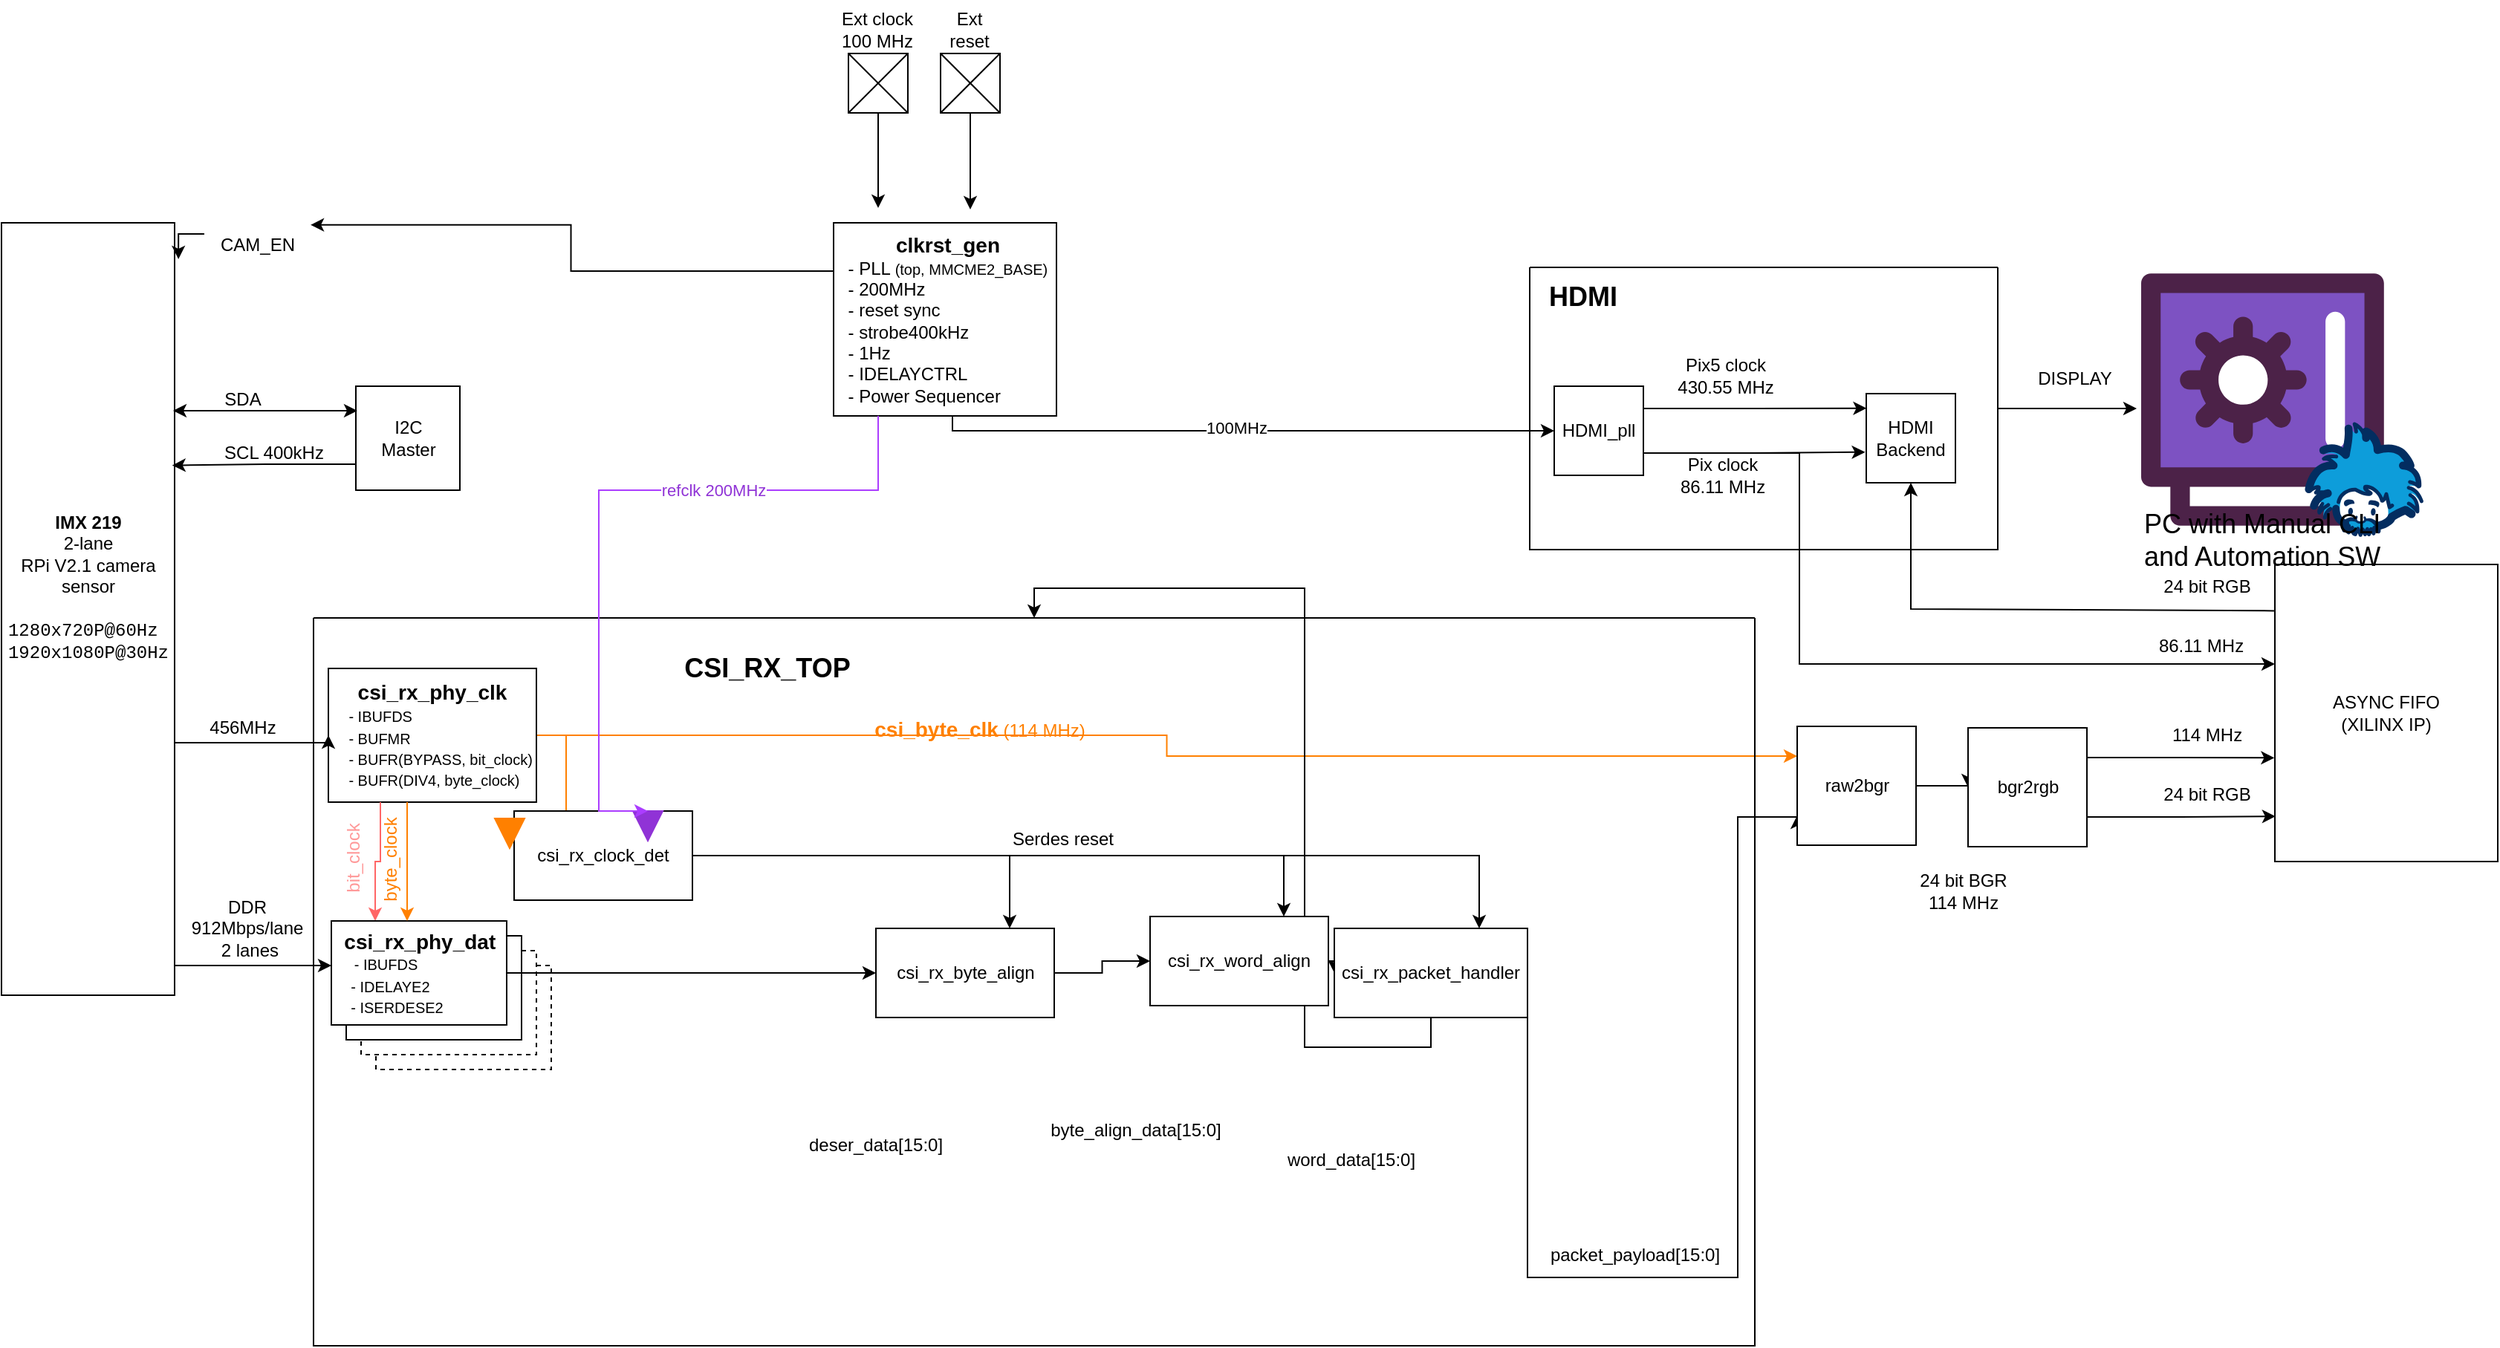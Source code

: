 <mxfile version="24.2.5" type="device">
  <diagram name="Page-1" id="vGN9X2DzddOkBzpZhhDG">
    <mxGraphModel dx="1420" dy="390" grid="1" gridSize="10" guides="1" tooltips="1" connect="1" arrows="1" fold="1" page="1" pageScale="1" pageWidth="850" pageHeight="1100" math="0" shadow="0">
      <root>
        <mxCell id="0" />
        <mxCell id="1" parent="0" />
        <mxCell id="xGCXcKNujMqQe2aACtvo-31" value="" style="rounded=0;whiteSpace=wrap;html=1;align=left;dashed=1;" vertex="1" parent="1">
          <mxGeometry x="-548" y="790" width="118" height="70" as="geometry" />
        </mxCell>
        <mxCell id="xGCXcKNujMqQe2aACtvo-30" value="" style="rounded=0;whiteSpace=wrap;html=1;align=left;dashed=1;" vertex="1" parent="1">
          <mxGeometry x="-558" y="780" width="118" height="70" as="geometry" />
        </mxCell>
        <mxCell id="xGCXcKNujMqQe2aACtvo-29" value="" style="rounded=0;whiteSpace=wrap;html=1;align=left;" vertex="1" parent="1">
          <mxGeometry x="-568" y="770" width="118" height="70" as="geometry" />
        </mxCell>
        <mxCell id="xGCXcKNujMqQe2aACtvo-22" value="" style="rounded=0;whiteSpace=wrap;html=1;" vertex="1" parent="1">
          <mxGeometry x="-571" y="770" width="98" height="60" as="geometry" />
        </mxCell>
        <mxCell id="chyjXc4C6dUn4ldYj9yf-21" style="edgeStyle=orthogonalEdgeStyle;rounded=0;orthogonalLoop=1;jettySize=auto;html=1;exitX=1;exitY=0.5;exitDx=0;exitDy=0;entryX=0;entryY=0.5;entryDx=0;entryDy=0;" parent="1" source="0v4DPWJtoNmA8gACX8Pn-47" target="chyjXc4C6dUn4ldYj9yf-20" edge="1">
          <mxGeometry relative="1" as="geometry" />
        </mxCell>
        <mxCell id="0v4DPWJtoNmA8gACX8Pn-47" value="csi_rx_byte_align" style="rounded=0;whiteSpace=wrap;html=1;" parent="1" vertex="1">
          <mxGeometry x="-211.5" y="765" width="120" height="60" as="geometry" />
        </mxCell>
        <mxCell id="chyjXc4C6dUn4ldYj9yf-17" style="edgeStyle=orthogonalEdgeStyle;rounded=0;orthogonalLoop=1;jettySize=auto;html=1;exitX=1;exitY=0.5;exitDx=0;exitDy=0;entryX=0.25;entryY=0;entryDx=0;entryDy=0;strokeColor=#FF8000;" parent="1" source="chyjXc4C6dUn4ldYj9yf-10" target="chyjXc4C6dUn4ldYj9yf-11" edge="1">
          <mxGeometry relative="1" as="geometry" />
        </mxCell>
        <mxCell id="chyjXc4C6dUn4ldYj9yf-31" style="edgeStyle=orthogonalEdgeStyle;rounded=0;orthogonalLoop=1;jettySize=auto;html=1;exitX=1;exitY=0.5;exitDx=0;exitDy=0;entryX=0;entryY=0.25;entryDx=0;entryDy=0;strokeColor=#FF8000;" parent="1" source="chyjXc4C6dUn4ldYj9yf-10" target="chyjXc4C6dUn4ldYj9yf-66" edge="1">
          <mxGeometry relative="1" as="geometry">
            <mxPoint x="378.5" y="650.176" as="targetPoint" />
          </mxGeometry>
        </mxCell>
        <mxCell id="chyjXc4C6dUn4ldYj9yf-10" value="&lt;b&gt;&lt;font style=&quot;font-size: 14px;&quot;&gt;csi_rx_phy_clk&lt;/font&gt;&lt;/b&gt;&lt;div&gt;&lt;div style=&quot;text-align: left;&quot;&gt;&lt;font style=&quot;font-size: 10px;&quot;&gt;&amp;nbsp; &amp;nbsp; - IBUFDS&lt;/font&gt;&lt;/div&gt;&lt;div style=&quot;text-align: left;&quot;&gt;&lt;font style=&quot;font-size: 10px;&quot;&gt;&amp;nbsp; &amp;nbsp; - BUFMR&lt;/font&gt;&lt;/div&gt;&lt;div style=&quot;text-align: left;&quot;&gt;&lt;font style=&quot;font-size: 10px;&quot;&gt;&amp;nbsp; &amp;nbsp; - BUFR(BYPASS, bit_clock)&lt;/font&gt;&lt;/div&gt;&lt;div style=&quot;text-align: left;&quot;&gt;&lt;font style=&quot;font-size: 10px;&quot;&gt;&amp;nbsp; &amp;nbsp; - BUFR(DIV4, byte_clock)&lt;/font&gt;&lt;/div&gt;&lt;/div&gt;" style="rounded=0;whiteSpace=wrap;html=1;" parent="1" vertex="1">
          <mxGeometry x="-580" y="590" width="140" height="90" as="geometry" />
        </mxCell>
        <mxCell id="chyjXc4C6dUn4ldYj9yf-16" style="edgeStyle=orthogonalEdgeStyle;rounded=0;orthogonalLoop=1;jettySize=auto;html=1;exitX=0.25;exitY=1;exitDx=0;exitDy=0;entryX=0.25;entryY=0;entryDx=0;entryDy=0;strokeColor=#FF6666;" parent="1" source="chyjXc4C6dUn4ldYj9yf-10" target="chyjXc4C6dUn4ldYj9yf-15" edge="1">
          <mxGeometry relative="1" as="geometry" />
        </mxCell>
        <mxCell id="chyjXc4C6dUn4ldYj9yf-25" style="edgeStyle=orthogonalEdgeStyle;rounded=0;orthogonalLoop=1;jettySize=auto;html=1;exitX=1;exitY=0.5;exitDx=0;exitDy=0;entryX=0.75;entryY=0;entryDx=0;entryDy=0;" parent="1" source="chyjXc4C6dUn4ldYj9yf-11" target="0v4DPWJtoNmA8gACX8Pn-47" edge="1">
          <mxGeometry relative="1" as="geometry" />
        </mxCell>
        <mxCell id="chyjXc4C6dUn4ldYj9yf-28" style="edgeStyle=orthogonalEdgeStyle;rounded=0;orthogonalLoop=1;jettySize=auto;html=1;exitX=1;exitY=0.5;exitDx=0;exitDy=0;entryX=0.75;entryY=0;entryDx=0;entryDy=0;" parent="1" source="chyjXc4C6dUn4ldYj9yf-11" target="chyjXc4C6dUn4ldYj9yf-27" edge="1">
          <mxGeometry relative="1" as="geometry" />
        </mxCell>
        <mxCell id="chyjXc4C6dUn4ldYj9yf-18" style="edgeStyle=orthogonalEdgeStyle;rounded=0;orthogonalLoop=1;jettySize=auto;html=1;exitX=1;exitY=0.5;exitDx=0;exitDy=0;entryX=0;entryY=0.5;entryDx=0;entryDy=0;" parent="1" source="chyjXc4C6dUn4ldYj9yf-15" target="0v4DPWJtoNmA8gACX8Pn-47" edge="1">
          <mxGeometry relative="1" as="geometry" />
        </mxCell>
        <mxCell id="chyjXc4C6dUn4ldYj9yf-15" value="&amp;nbsp; &lt;b&gt;&lt;font style=&quot;font-size: 14px;&quot;&gt;csi_rx_phy_dat&lt;/font&gt;&lt;/b&gt;&lt;div&gt;&amp;nbsp; &amp;nbsp;&amp;nbsp;&lt;font style=&quot;font-size: 10px;&quot;&gt;- IBUFDS&amp;nbsp;&lt;/font&gt;&lt;/div&gt;&lt;div&gt;&lt;font style=&quot;font-size: 10px;&quot;&gt;&amp;nbsp; &amp;nbsp; - IDELAYE2&lt;br&gt;&amp;nbsp; &amp;nbsp; - ISERDESE2&lt;/font&gt;&lt;/div&gt;" style="rounded=0;whiteSpace=wrap;html=1;align=left;" parent="1" vertex="1">
          <mxGeometry x="-578" y="760" width="118" height="70" as="geometry" />
        </mxCell>
        <mxCell id="chyjXc4C6dUn4ldYj9yf-29" style="edgeStyle=orthogonalEdgeStyle;rounded=0;orthogonalLoop=1;jettySize=auto;html=1;exitX=1;exitY=0.5;exitDx=0;exitDy=0;entryX=0;entryY=0.5;entryDx=0;entryDy=0;" parent="1" source="chyjXc4C6dUn4ldYj9yf-20" target="chyjXc4C6dUn4ldYj9yf-27" edge="1">
          <mxGeometry relative="1" as="geometry" />
        </mxCell>
        <mxCell id="chyjXc4C6dUn4ldYj9yf-36" style="edgeStyle=orthogonalEdgeStyle;rounded=0;orthogonalLoop=1;jettySize=auto;html=1;exitX=1;exitY=0.5;exitDx=0;exitDy=0;entryX=0;entryY=0.75;entryDx=0;entryDy=0;" parent="1" source="chyjXc4C6dUn4ldYj9yf-27" target="chyjXc4C6dUn4ldYj9yf-66" edge="1">
          <mxGeometry relative="1" as="geometry">
            <mxPoint x="378.5" y="690" as="targetPoint" />
            <Array as="points">
              <mxPoint x="368.5" y="1000" />
              <mxPoint x="368.5" y="690" />
            </Array>
          </mxGeometry>
        </mxCell>
        <mxCell id="xGCXcKNujMqQe2aACtvo-21" style="edgeStyle=orthogonalEdgeStyle;rounded=0;orthogonalLoop=1;jettySize=auto;html=1;exitX=0.5;exitY=1;exitDx=0;exitDy=0;" edge="1" parent="1" source="chyjXc4C6dUn4ldYj9yf-27" target="chyjXc4C6dUn4ldYj9yf-102">
          <mxGeometry relative="1" as="geometry" />
        </mxCell>
        <mxCell id="chyjXc4C6dUn4ldYj9yf-27" value="csi_rx_packet_handler" style="rounded=0;whiteSpace=wrap;html=1;" parent="1" vertex="1">
          <mxGeometry x="97" y="765" width="130" height="60" as="geometry" />
        </mxCell>
        <mxCell id="chyjXc4C6dUn4ldYj9yf-32" value="Serdes reset" style="text;html=1;align=center;verticalAlign=middle;resizable=0;points=[];autosize=1;strokeColor=none;fillColor=none;" parent="1" vertex="1">
          <mxGeometry x="-131.5" y="690" width="90" height="30" as="geometry" />
        </mxCell>
        <mxCell id="chyjXc4C6dUn4ldYj9yf-37" value="packet_payload[15:0]" style="text;html=1;align=center;verticalAlign=middle;resizable=0;points=[];autosize=1;strokeColor=none;fillColor=none;" parent="1" vertex="1">
          <mxGeometry x="228.5" y="970" width="140" height="30" as="geometry" />
        </mxCell>
        <mxCell id="chyjXc4C6dUn4ldYj9yf-54" style="edgeStyle=orthogonalEdgeStyle;rounded=0;orthogonalLoop=1;jettySize=auto;html=1;" parent="1" source="chyjXc4C6dUn4ldYj9yf-38" edge="1">
          <mxGeometry relative="1" as="geometry">
            <Array as="points">
              <mxPoint x="-641.5" y="790" />
              <mxPoint x="-641.5" y="790" />
            </Array>
            <mxPoint x="-578" y="790" as="targetPoint" />
          </mxGeometry>
        </mxCell>
        <mxCell id="chyjXc4C6dUn4ldYj9yf-55" style="edgeStyle=orthogonalEdgeStyle;rounded=0;orthogonalLoop=1;jettySize=auto;html=1;entryX=0;entryY=0.5;entryDx=0;entryDy=0;" parent="1" source="chyjXc4C6dUn4ldYj9yf-38" target="chyjXc4C6dUn4ldYj9yf-10" edge="1">
          <mxGeometry relative="1" as="geometry">
            <Array as="points">
              <mxPoint x="-580" y="640" />
            </Array>
          </mxGeometry>
        </mxCell>
        <mxCell id="chyjXc4C6dUn4ldYj9yf-38" value="&lt;b&gt;IMX 219&lt;/b&gt;&lt;div&gt;2-lane&lt;/div&gt;&lt;div&gt;RPi V2.1 camera&lt;/div&gt;&lt;div&gt;sensor&lt;/div&gt;&lt;div&gt;&lt;br&gt;&lt;/div&gt;&lt;div style=&quot;text-align: left;&quot;&gt;&lt;font face=&quot;Courier New&quot;&gt;1280x720P@60Hz&lt;/font&gt;&lt;/div&gt;&lt;div style=&quot;text-align: left;&quot;&gt;&lt;font face=&quot;Courier New&quot;&gt;1920x1080P@30Hz&lt;/font&gt;&lt;/div&gt;&lt;div&gt;&lt;span style=&quot;color: rgba(0, 0, 0, 0); font-family: monospace; font-size: 0px; text-align: start; text-wrap: nowrap;&quot;&gt;%3CmxGraphModel%3E%3Croot%3E%3CmxCell%20id%3D%220%22%2F%3E%3CmxCell%20id%3D%221%22%20parent%3D%220%22%2F%3E%3CmxCell%20id%3D%222%22%20style%3D%22edgeStyle%3DorthogonalEdgeStyle%3Brounded%3D0%3BorthogonalLoop%3D1%3BjettySize%3Dauto%3Bhtml%3D1%3BentryX%3D0.25%3BentryY%3D0%3BentryDx%3D0%3BentryDy%3D0%3BexitX%3D0.5%3BexitY%3D1%3BexitDx%3D0%3BexitDy%3D0%3B%22%20edge%3D%221%22%20parent%3D%221%22%3E%3CmxGeometry%20relative%3D%221%22%20as%3D%22geometry%22%3E%3CArray%20as%3D%22points%22%3E%3CmxPoint%20x%3D%22-210%22%20y%3D%22216%22%2F%3E%3C%2FArray%3E%3CmxPoint%20x%3D%22-210%22%20y%3D%22216%22%20as%3D%22sourcePoint%22%2F%3E%3CmxPoint%20x%3D%22-210%22%20y%3D%22280%22%20as%3D%22targetPoint%22%2F%3E%3C%2FmxGeometry%3E%3C%2FmxCell%3E%3C%2Froot%3E%3C%2FmxGraphModel%3E&lt;/span&gt;&lt;br&gt;&lt;/div&gt;&lt;div&gt;&lt;span style=&quot;color: rgba(0, 0, 0, 0); font-family: monospace; font-size: 0px; text-align: start; text-wrap: nowrap;&quot;&gt;%3CmxGraphModel%3E%3Croot%3E%3CmxCell%20id%3D%220%22%2F%3E%3CmxCell%20id%3D%221%22%20parent%3D%220%22%2F%3E%3CmxCell%20id%3D%222%22%20style%3D%22edgeStyle%3DorthogonalEdgeStyle%3Brounded%3D0%3BorthogonalLoop%3D1%3BjettySize%3Dauto%3Bhtml%3D1%3BentryX%3D0.25%3BentryY%3D0%3BentryDx%3D0%3BentryDy%3D0%3BexitX%3D0.5%3BexitY%3D1%3BexitDx%3D0%3BexitDy%3D0%3B%22%20edge%3D%221%22%20parent%3D%221%22%3E%3CmxGeometry%20relative%3D%221%22%20as%3D%22geometry%22%3E%3CArray%20as%3D%22points%22%3E%3CmxPoint%20x%3D%22-210%22%20y%3D%22216%22%2F%3E%3C%2FArray%3E%3CmxPoint%20x%3D%22-210%22%20y%3D%22216%22%20as%3D%22sourcePoint%22%2F%3E%3CmxPoint%20x%3D%22-210%22%20y%3D%22280%22%20as%3D%22targetPoint%22%2F%3E%3C%2FmxGeometry%3E%3C%2FmxCell%3E%3C%2Froot%3E%3C%2FmxGraphModel%3E&lt;/span&gt;&lt;br&gt;&lt;/div&gt;" style="rounded=0;whiteSpace=wrap;html=1;" parent="1" vertex="1">
          <mxGeometry x="-800" y="290" width="116.5" height="520" as="geometry" />
        </mxCell>
        <mxCell id="chyjXc4C6dUn4ldYj9yf-39" value="I2C&lt;div&gt;Master&lt;/div&gt;" style="whiteSpace=wrap;html=1;aspect=fixed;" parent="1" vertex="1">
          <mxGeometry x="-561.5" y="400" width="70" height="70" as="geometry" />
        </mxCell>
        <mxCell id="chyjXc4C6dUn4ldYj9yf-49" value="" style="group" parent="1" connectable="0" vertex="1">
          <mxGeometry x="-230" y="176" width="40" height="40" as="geometry" />
        </mxCell>
        <mxCell id="chyjXc4C6dUn4ldYj9yf-50" value="" style="whiteSpace=wrap;html=1;aspect=fixed;" parent="chyjXc4C6dUn4ldYj9yf-49" vertex="1">
          <mxGeometry width="40" height="40" as="geometry" />
        </mxCell>
        <mxCell id="chyjXc4C6dUn4ldYj9yf-51" value="" style="endArrow=none;html=1;rounded=0;entryX=0;entryY=0;entryDx=0;entryDy=0;exitX=1;exitY=1;exitDx=0;exitDy=0;" parent="chyjXc4C6dUn4ldYj9yf-49" source="chyjXc4C6dUn4ldYj9yf-50" target="chyjXc4C6dUn4ldYj9yf-50" edge="1">
          <mxGeometry width="50" height="50" relative="1" as="geometry">
            <mxPoint x="186.667" y="560" as="sourcePoint" />
            <mxPoint x="253.333" y="493.333" as="targetPoint" />
          </mxGeometry>
        </mxCell>
        <mxCell id="chyjXc4C6dUn4ldYj9yf-52" value="" style="endArrow=none;html=1;rounded=0;exitX=0;exitY=1;exitDx=0;exitDy=0;entryX=1;entryY=0;entryDx=0;entryDy=0;" parent="chyjXc4C6dUn4ldYj9yf-49" source="chyjXc4C6dUn4ldYj9yf-50" target="chyjXc4C6dUn4ldYj9yf-50" edge="1">
          <mxGeometry width="50" height="50" relative="1" as="geometry">
            <mxPoint x="-13.333" y="53.333" as="sourcePoint" />
            <mxPoint x="53.333" as="targetPoint" />
          </mxGeometry>
        </mxCell>
        <mxCell id="chyjXc4C6dUn4ldYj9yf-56" value="456MHz" style="text;html=1;align=center;verticalAlign=middle;resizable=0;points=[];autosize=1;strokeColor=none;fillColor=none;" parent="1" vertex="1">
          <mxGeometry x="-673" y="615" width="70" height="30" as="geometry" />
        </mxCell>
        <mxCell id="chyjXc4C6dUn4ldYj9yf-57" value="DDR&lt;div&gt;912Mbps/lane&lt;div&gt;&lt;div&gt;&amp;nbsp;2 lanes&lt;/div&gt;&lt;/div&gt;&lt;/div&gt;" style="text;html=1;align=center;verticalAlign=middle;resizable=0;points=[];autosize=1;strokeColor=none;fillColor=none;strokeWidth=3;" parent="1" vertex="1">
          <mxGeometry x="-685" y="735" width="100" height="60" as="geometry" />
        </mxCell>
        <mxCell id="chyjXc4C6dUn4ldYj9yf-62" value="SDA" style="text;html=1;align=center;verticalAlign=middle;resizable=0;points=[];autosize=1;strokeColor=none;fillColor=none;" parent="1" vertex="1">
          <mxGeometry x="-663.5" y="394" width="50" height="30" as="geometry" />
        </mxCell>
        <mxCell id="chyjXc4C6dUn4ldYj9yf-63" style="edgeStyle=orthogonalEdgeStyle;rounded=0;orthogonalLoop=1;jettySize=auto;html=1;exitX=0;exitY=0.75;exitDx=0;exitDy=0;entryX=0.986;entryY=0.314;entryDx=0;entryDy=0;entryPerimeter=0;" parent="1" source="chyjXc4C6dUn4ldYj9yf-39" target="chyjXc4C6dUn4ldYj9yf-38" edge="1">
          <mxGeometry relative="1" as="geometry">
            <mxPoint x="-680" y="446" as="targetPoint" />
          </mxGeometry>
        </mxCell>
        <mxCell id="chyjXc4C6dUn4ldYj9yf-64" value="SCL 400kHz" style="text;html=1;align=center;verticalAlign=middle;resizable=0;points=[];autosize=1;strokeColor=none;fillColor=none;" parent="1" vertex="1">
          <mxGeometry x="-662.5" y="430" width="90" height="30" as="geometry" />
        </mxCell>
        <mxCell id="chyjXc4C6dUn4ldYj9yf-68" style="edgeStyle=orthogonalEdgeStyle;rounded=0;orthogonalLoop=1;jettySize=auto;html=1;exitX=1;exitY=0.5;exitDx=0;exitDy=0;entryX=0;entryY=0.5;entryDx=0;entryDy=0;" parent="1" source="chyjXc4C6dUn4ldYj9yf-66" target="chyjXc4C6dUn4ldYj9yf-67" edge="1">
          <mxGeometry relative="1" as="geometry" />
        </mxCell>
        <mxCell id="chyjXc4C6dUn4ldYj9yf-66" value="raw2bgr" style="whiteSpace=wrap;html=1;aspect=fixed;" parent="1" vertex="1">
          <mxGeometry x="408.5" y="629" width="80" height="80" as="geometry" />
        </mxCell>
        <mxCell id="chyjXc4C6dUn4ldYj9yf-67" value="bgr2rgb" style="whiteSpace=wrap;html=1;aspect=fixed;" parent="1" vertex="1">
          <mxGeometry x="523.5" y="630" width="80" height="80" as="geometry" />
        </mxCell>
        <mxCell id="chyjXc4C6dUn4ldYj9yf-69" value="24 bit BGR&lt;br&gt;114 MHz" style="text;html=1;align=center;verticalAlign=middle;resizable=0;points=[];autosize=1;strokeColor=none;fillColor=none;" parent="1" vertex="1">
          <mxGeometry x="480" y="720" width="80" height="40" as="geometry" />
        </mxCell>
        <mxCell id="chyjXc4C6dUn4ldYj9yf-71" value="ASYNC FIFO &lt;br&gt;(XILINX IP)" style="rounded=0;whiteSpace=wrap;html=1;" parent="1" vertex="1">
          <mxGeometry x="730" y="520" width="150" height="200" as="geometry" />
        </mxCell>
        <mxCell id="chyjXc4C6dUn4ldYj9yf-73" value="114 MHz" style="text;html=1;align=center;verticalAlign=middle;resizable=0;points=[];autosize=1;strokeColor=none;fillColor=none;" parent="1" vertex="1">
          <mxGeometry x="648.5" y="620" width="70" height="30" as="geometry" />
        </mxCell>
        <mxCell id="chyjXc4C6dUn4ldYj9yf-75" value="24 bit RGB" style="text;html=1;align=center;verticalAlign=middle;resizable=0;points=[];autosize=1;strokeColor=none;fillColor=none;strokeWidth=0;" parent="1" vertex="1">
          <mxGeometry x="643.5" y="660" width="80" height="30" as="geometry" />
        </mxCell>
        <mxCell id="chyjXc4C6dUn4ldYj9yf-77" style="edgeStyle=orthogonalEdgeStyle;rounded=0;orthogonalLoop=1;jettySize=auto;html=1;exitX=1;exitY=0.75;exitDx=0;exitDy=0;entryX=0.003;entryY=0.848;entryDx=0;entryDy=0;entryPerimeter=0;" parent="1" source="chyjXc4C6dUn4ldYj9yf-67" target="chyjXc4C6dUn4ldYj9yf-71" edge="1">
          <mxGeometry relative="1" as="geometry" />
        </mxCell>
        <mxCell id="chyjXc4C6dUn4ldYj9yf-78" style="edgeStyle=orthogonalEdgeStyle;rounded=0;orthogonalLoop=1;jettySize=auto;html=1;exitX=1;exitY=0.25;exitDx=0;exitDy=0;entryX=-0.002;entryY=0.651;entryDx=0;entryDy=0;entryPerimeter=0;" parent="1" source="chyjXc4C6dUn4ldYj9yf-67" target="chyjXc4C6dUn4ldYj9yf-71" edge="1">
          <mxGeometry relative="1" as="geometry" />
        </mxCell>
        <mxCell id="chyjXc4C6dUn4ldYj9yf-82" style="edgeStyle=orthogonalEdgeStyle;rounded=0;orthogonalLoop=1;jettySize=auto;html=1;exitX=1;exitY=0.25;exitDx=0;exitDy=0;entryX=0.004;entryY=0.164;entryDx=0;entryDy=0;entryPerimeter=0;" parent="1" source="chyjXc4C6dUn4ldYj9yf-79" target="chyjXc4C6dUn4ldYj9yf-84" edge="1">
          <mxGeometry relative="1" as="geometry">
            <mxPoint x="410" y="414.882" as="targetPoint" />
          </mxGeometry>
        </mxCell>
        <mxCell id="chyjXc4C6dUn4ldYj9yf-79" value="HDMI_pll" style="whiteSpace=wrap;html=1;aspect=fixed;" parent="1" vertex="1">
          <mxGeometry x="245" y="400" width="60" height="60" as="geometry" />
        </mxCell>
        <mxCell id="chyjXc4C6dUn4ldYj9yf-80" style="edgeStyle=orthogonalEdgeStyle;rounded=0;orthogonalLoop=1;jettySize=auto;html=1;exitX=1;exitY=0.75;exitDx=0;exitDy=0;" parent="1" source="chyjXc4C6dUn4ldYj9yf-79" edge="1">
          <mxGeometry relative="1" as="geometry">
            <mxPoint x="730" y="587" as="targetPoint" />
            <Array as="points">
              <mxPoint x="410" y="445" />
              <mxPoint x="410" y="587" />
            </Array>
          </mxGeometry>
        </mxCell>
        <mxCell id="chyjXc4C6dUn4ldYj9yf-81" value="Pix clock&lt;div&gt;86.11 MHz&lt;/div&gt;" style="text;html=1;align=center;verticalAlign=middle;resizable=0;points=[];autosize=1;strokeColor=none;fillColor=none;" parent="1" vertex="1">
          <mxGeometry x="318" y="440" width="80" height="40" as="geometry" />
        </mxCell>
        <mxCell id="chyjXc4C6dUn4ldYj9yf-83" value="Pix5 clock&lt;div&gt;430.55 MHz&lt;/div&gt;" style="text;html=1;align=center;verticalAlign=middle;resizable=0;points=[];autosize=1;strokeColor=none;fillColor=none;" parent="1" vertex="1">
          <mxGeometry x="315" y="373" width="90" height="40" as="geometry" />
        </mxCell>
        <mxCell id="chyjXc4C6dUn4ldYj9yf-84" value="HDMI&lt;br&gt;Backend" style="whiteSpace=wrap;html=1;aspect=fixed;" parent="1" vertex="1">
          <mxGeometry x="455" y="405" width="60" height="60" as="geometry" />
        </mxCell>
        <mxCell id="chyjXc4C6dUn4ldYj9yf-85" style="edgeStyle=orthogonalEdgeStyle;rounded=0;orthogonalLoop=1;jettySize=auto;html=1;exitX=1;exitY=0.75;exitDx=0;exitDy=0;entryX=-0.012;entryY=0.656;entryDx=0;entryDy=0;entryPerimeter=0;" parent="1" source="chyjXc4C6dUn4ldYj9yf-79" target="chyjXc4C6dUn4ldYj9yf-84" edge="1">
          <mxGeometry relative="1" as="geometry" />
        </mxCell>
        <mxCell id="chyjXc4C6dUn4ldYj9yf-86" value="" style="endArrow=classic;html=1;rounded=0;exitX=-0.002;exitY=0.156;exitDx=0;exitDy=0;exitPerimeter=0;entryX=0.5;entryY=1;entryDx=0;entryDy=0;" parent="1" source="chyjXc4C6dUn4ldYj9yf-71" target="chyjXc4C6dUn4ldYj9yf-84" edge="1">
          <mxGeometry width="50" height="50" relative="1" as="geometry">
            <mxPoint x="480" y="500" as="sourcePoint" />
            <mxPoint x="530" y="450" as="targetPoint" />
            <Array as="points">
              <mxPoint x="485" y="550" />
            </Array>
          </mxGeometry>
        </mxCell>
        <mxCell id="chyjXc4C6dUn4ldYj9yf-88" value="86.11 MHz" style="text;html=1;align=center;verticalAlign=middle;resizable=0;points=[];autosize=1;strokeColor=none;fillColor=none;" parent="1" vertex="1">
          <mxGeometry x="640" y="560" width="80" height="30" as="geometry" />
        </mxCell>
        <mxCell id="chyjXc4C6dUn4ldYj9yf-89" value="24 bit RGB" style="text;html=1;align=center;verticalAlign=middle;resizable=0;points=[];autosize=1;strokeColor=none;fillColor=none;strokeWidth=0;" parent="1" vertex="1">
          <mxGeometry x="643.5" y="520" width="80" height="30" as="geometry" />
        </mxCell>
        <mxCell id="chyjXc4C6dUn4ldYj9yf-93" style="edgeStyle=orthogonalEdgeStyle;rounded=0;orthogonalLoop=1;jettySize=auto;html=1;exitX=1;exitY=0.5;exitDx=0;exitDy=0;entryX=0;entryY=0.5;entryDx=0;entryDy=0;" parent="1" source="xGCXcKNujMqQe2aACtvo-2" target="chyjXc4C6dUn4ldYj9yf-79" edge="1">
          <mxGeometry relative="1" as="geometry">
            <Array as="points">
              <mxPoint x="-160" y="335" />
              <mxPoint x="-160" y="430" />
            </Array>
          </mxGeometry>
        </mxCell>
        <mxCell id="xGCXcKNujMqQe2aACtvo-11" value="100MHz" style="edgeLabel;html=1;align=center;verticalAlign=middle;resizable=0;points=[];" vertex="1" connectable="0" parent="chyjXc4C6dUn4ldYj9yf-93">
          <mxGeometry x="0.275" y="2" relative="1" as="geometry">
            <mxPoint as="offset" />
          </mxGeometry>
        </mxCell>
        <mxCell id="chyjXc4C6dUn4ldYj9yf-94" style="edgeStyle=orthogonalEdgeStyle;rounded=0;orthogonalLoop=1;jettySize=auto;html=1;entryX=0.25;entryY=0;entryDx=0;entryDy=0;exitX=0.5;exitY=1;exitDx=0;exitDy=0;" parent="1" source="chyjXc4C6dUn4ldYj9yf-50" edge="1">
          <mxGeometry relative="1" as="geometry">
            <Array as="points">
              <mxPoint x="-210" y="216" />
            </Array>
            <mxPoint x="-202" y="200" as="sourcePoint" />
            <mxPoint x="-210" y="280" as="targetPoint" />
          </mxGeometry>
        </mxCell>
        <mxCell id="chyjXc4C6dUn4ldYj9yf-96" value="Ext clock&lt;div&gt;&lt;span style=&quot;background-color: initial;&quot;&gt;100 MHz&lt;/span&gt;&lt;/div&gt;" style="text;html=1;align=center;verticalAlign=middle;resizable=0;points=[];autosize=1;strokeColor=none;fillColor=none;" parent="1" vertex="1">
          <mxGeometry x="-246" y="140" width="70" height="40" as="geometry" />
        </mxCell>
        <mxCell id="chyjXc4C6dUn4ldYj9yf-100" style="edgeStyle=orthogonalEdgeStyle;rounded=0;orthogonalLoop=1;jettySize=auto;html=1;exitX=1;exitY=0.5;exitDx=0;exitDy=0;" parent="1" source="chyjXc4C6dUn4ldYj9yf-97" edge="1">
          <mxGeometry relative="1" as="geometry">
            <mxPoint x="637" y="415" as="targetPoint" />
          </mxGeometry>
        </mxCell>
        <mxCell id="chyjXc4C6dUn4ldYj9yf-97" value="" style="swimlane;startSize=0;" parent="1" vertex="1">
          <mxGeometry x="228.5" y="320" width="315" height="190" as="geometry">
            <mxRectangle x="225" y="340" width="50" height="40" as="alternateBounds" />
          </mxGeometry>
        </mxCell>
        <mxCell id="chyjXc4C6dUn4ldYj9yf-99" value="&lt;b&gt;&lt;font style=&quot;font-size: 18px;&quot;&gt;HDMI&lt;/font&gt;&lt;/b&gt;" style="text;html=1;align=center;verticalAlign=middle;resizable=0;points=[];autosize=1;strokeColor=none;fillColor=none;" parent="chyjXc4C6dUn4ldYj9yf-97" vertex="1">
          <mxGeometry width="70" height="40" as="geometry" />
        </mxCell>
        <mxCell id="chyjXc4C6dUn4ldYj9yf-98" style="edgeStyle=orthogonalEdgeStyle;rounded=0;orthogonalLoop=1;jettySize=auto;html=1;exitX=0.5;exitY=1;exitDx=0;exitDy=0;" parent="1" source="chyjXc4C6dUn4ldYj9yf-97" target="chyjXc4C6dUn4ldYj9yf-97" edge="1">
          <mxGeometry relative="1" as="geometry" />
        </mxCell>
        <mxCell id="chyjXc4C6dUn4ldYj9yf-101" value="DISPLAY" style="text;html=1;align=center;verticalAlign=middle;resizable=0;points=[];autosize=1;strokeColor=none;fillColor=none;" parent="1" vertex="1">
          <mxGeometry x="560" y="380" width="70" height="30" as="geometry" />
        </mxCell>
        <mxCell id="chyjXc4C6dUn4ldYj9yf-102" value="" style="swimlane;startSize=0;fillColor=#0000CC;strokeColor=#000000;gradientColor=none;fillStyle=auto;swimlaneFillColor=none;" parent="1" vertex="1">
          <mxGeometry x="-590" y="556" width="970" height="490" as="geometry" />
        </mxCell>
        <mxCell id="chyjXc4C6dUn4ldYj9yf-103" value="&lt;b&gt;&lt;font style=&quot;font-size: 18px;&quot;&gt;CSI_RX_TOP&lt;/font&gt;&lt;/b&gt;" style="text;html=1;align=center;verticalAlign=middle;resizable=0;points=[];autosize=1;strokeColor=none;fillColor=none;" parent="chyjXc4C6dUn4ldYj9yf-102" vertex="1">
          <mxGeometry x="235" y="14" width="140" height="40" as="geometry" />
        </mxCell>
        <mxCell id="chyjXc4C6dUn4ldYj9yf-11" value="csi_rx_clock_det" style="rounded=0;whiteSpace=wrap;html=1;" parent="chyjXc4C6dUn4ldYj9yf-102" vertex="1">
          <mxGeometry x="135" y="130" width="120" height="60" as="geometry" />
        </mxCell>
        <mxCell id="xGCXcKNujMqQe2aACtvo-19" value="" style="triangle;whiteSpace=wrap;html=1;rotation=90;strokeColor=#9033D6;fillColor=#9033D6;" vertex="1" parent="chyjXc4C6dUn4ldYj9yf-102">
          <mxGeometry x="215" y="130" width="20" height="20" as="geometry" />
        </mxCell>
        <mxCell id="chyjXc4C6dUn4ldYj9yf-30" value="&lt;div&gt;&lt;font color=&quot;#ff8000&quot;&gt;&lt;b&gt;&lt;font style=&quot;font-size: 14px;&quot;&gt;csi_byte_clk&lt;/font&gt;&lt;/b&gt; (114 MHz)&lt;/font&gt;&lt;/div&gt;" style="text;html=1;align=center;verticalAlign=middle;resizable=0;points=[];autosize=1;strokeColor=none;fillColor=none;" parent="chyjXc4C6dUn4ldYj9yf-102" vertex="1">
          <mxGeometry x="363" y="60" width="170" height="30" as="geometry" />
        </mxCell>
        <mxCell id="chyjXc4C6dUn4ldYj9yf-33" value="deser_data[15:0]" style="text;html=1;align=center;verticalAlign=middle;resizable=0;points=[];autosize=1;strokeColor=none;fillColor=none;" parent="chyjXc4C6dUn4ldYj9yf-102" vertex="1">
          <mxGeometry x="323" y="340" width="110" height="30" as="geometry" />
        </mxCell>
        <mxCell id="chyjXc4C6dUn4ldYj9yf-20" value="csi_rx_word_align" style="rounded=0;whiteSpace=wrap;html=1;" parent="chyjXc4C6dUn4ldYj9yf-102" vertex="1">
          <mxGeometry x="563" y="201" width="120" height="60" as="geometry" />
        </mxCell>
        <mxCell id="chyjXc4C6dUn4ldYj9yf-26" style="edgeStyle=orthogonalEdgeStyle;rounded=0;orthogonalLoop=1;jettySize=auto;html=1;exitX=1;exitY=0.5;exitDx=0;exitDy=0;entryX=0.75;entryY=0;entryDx=0;entryDy=0;" parent="chyjXc4C6dUn4ldYj9yf-102" source="chyjXc4C6dUn4ldYj9yf-11" target="chyjXc4C6dUn4ldYj9yf-20" edge="1">
          <mxGeometry relative="1" as="geometry" />
        </mxCell>
        <mxCell id="chyjXc4C6dUn4ldYj9yf-34" value="byte_align_data[15:0]" style="text;html=1;align=center;verticalAlign=middle;resizable=0;points=[];autosize=1;strokeColor=none;fillColor=none;" parent="chyjXc4C6dUn4ldYj9yf-102" vertex="1">
          <mxGeometry x="483" y="330" width="140" height="30" as="geometry" />
        </mxCell>
        <mxCell id="chyjXc4C6dUn4ldYj9yf-35" value="word_data[15:0]" style="text;html=1;align=center;verticalAlign=middle;resizable=0;points=[];autosize=1;strokeColor=none;fillColor=none;" parent="chyjXc4C6dUn4ldYj9yf-102" vertex="1">
          <mxGeometry x="643" y="350" width="110" height="30" as="geometry" />
        </mxCell>
        <mxCell id="xGCXcKNujMqQe2aACtvo-27" value="bit_clock" style="text;html=1;align=center;verticalAlign=middle;resizable=0;points=[];autosize=1;strokeColor=none;fillColor=none;fontColor=#FF9999;rotation=-90;" vertex="1" parent="chyjXc4C6dUn4ldYj9yf-102">
          <mxGeometry x="-8" y="147" width="70" height="30" as="geometry" />
        </mxCell>
        <mxCell id="xGCXcKNujMqQe2aACtvo-2" value="&lt;div style=&quot;text-align: left;&quot;&gt;&lt;b style=&quot;background-color: initial;&quot;&gt;&lt;font style=&quot;font-size: 14px;&quot;&gt;&amp;nbsp; &amp;nbsp; &amp;nbsp; &amp;nbsp; &amp;nbsp; clkrst_gen&lt;/font&gt;&lt;/b&gt;&lt;/div&gt;&lt;div style=&quot;text-align: left;&quot;&gt;&amp;nbsp; - PLL &lt;font style=&quot;font-size: 10px;&quot;&gt;(top, &lt;font style=&quot;&quot;&gt;MMCME2_BASE)&amp;nbsp;&lt;/font&gt;&lt;/font&gt;&lt;/div&gt;&lt;div style=&quot;text-align: left;&quot;&gt;&amp;nbsp; - 200MHz&lt;/div&gt;&lt;div style=&quot;text-align: left;&quot;&gt;&amp;nbsp; - reset sync&lt;/div&gt;&lt;div style=&quot;text-align: left;&quot;&gt;&amp;nbsp; - strobe400kHz&lt;/div&gt;&lt;div style=&quot;text-align: left;&quot;&gt;&amp;nbsp; - 1Hz&lt;/div&gt;&lt;div style=&quot;text-align: left;&quot;&gt;&amp;nbsp; - IDELAYCTRL&lt;/div&gt;&lt;div style=&quot;text-align: left;&quot;&gt;&amp;nbsp; - Power Sequencer&lt;/div&gt;" style="rounded=0;whiteSpace=wrap;html=1;" vertex="1" parent="1">
          <mxGeometry x="-240" y="290" width="150" height="130" as="geometry" />
        </mxCell>
        <mxCell id="xGCXcKNujMqQe2aACtvo-3" value="" style="group" connectable="0" vertex="1" parent="1">
          <mxGeometry x="-168" y="176" width="40" height="40" as="geometry" />
        </mxCell>
        <mxCell id="xGCXcKNujMqQe2aACtvo-4" value="" style="whiteSpace=wrap;html=1;aspect=fixed;" vertex="1" parent="xGCXcKNujMqQe2aACtvo-3">
          <mxGeometry width="40" height="40" as="geometry" />
        </mxCell>
        <mxCell id="xGCXcKNujMqQe2aACtvo-5" value="" style="endArrow=none;html=1;rounded=0;entryX=0;entryY=0;entryDx=0;entryDy=0;exitX=1;exitY=1;exitDx=0;exitDy=0;" edge="1" parent="xGCXcKNujMqQe2aACtvo-3" source="xGCXcKNujMqQe2aACtvo-4" target="xGCXcKNujMqQe2aACtvo-4">
          <mxGeometry width="50" height="50" relative="1" as="geometry">
            <mxPoint x="186.667" y="560" as="sourcePoint" />
            <mxPoint x="253.333" y="493.333" as="targetPoint" />
          </mxGeometry>
        </mxCell>
        <mxCell id="xGCXcKNujMqQe2aACtvo-6" value="" style="endArrow=none;html=1;rounded=0;exitX=0;exitY=1;exitDx=0;exitDy=0;entryX=1;entryY=0;entryDx=0;entryDy=0;" edge="1" parent="xGCXcKNujMqQe2aACtvo-3" source="xGCXcKNujMqQe2aACtvo-4" target="xGCXcKNujMqQe2aACtvo-4">
          <mxGeometry width="50" height="50" relative="1" as="geometry">
            <mxPoint x="-13.333" y="53.333" as="sourcePoint" />
            <mxPoint x="53.333" as="targetPoint" />
          </mxGeometry>
        </mxCell>
        <mxCell id="xGCXcKNujMqQe2aACtvo-7" value="Ext&lt;div&gt;reset&lt;/div&gt;" style="text;html=1;align=center;verticalAlign=middle;resizable=0;points=[];autosize=1;strokeColor=none;fillColor=none;" vertex="1" parent="1">
          <mxGeometry x="-174" y="140" width="50" height="40" as="geometry" />
        </mxCell>
        <mxCell id="xGCXcKNujMqQe2aACtvo-8" style="edgeStyle=orthogonalEdgeStyle;rounded=0;orthogonalLoop=1;jettySize=auto;html=1;entryX=0.25;entryY=0;entryDx=0;entryDy=0;exitX=0.5;exitY=1;exitDx=0;exitDy=0;" edge="1" parent="1" source="xGCXcKNujMqQe2aACtvo-4">
          <mxGeometry relative="1" as="geometry">
            <Array as="points" />
            <mxPoint x="-148" y="217" as="sourcePoint" />
            <mxPoint x="-148" y="281" as="targetPoint" />
          </mxGeometry>
        </mxCell>
        <mxCell id="xGCXcKNujMqQe2aACtvo-9" value="" style="edgeStyle=orthogonalEdgeStyle;rounded=0;orthogonalLoop=1;jettySize=auto;html=1;entryX=0.75;entryY=0;entryDx=0;entryDy=0;fillColor=#f8cecc;strokeColor=#AB3DFF;" edge="1" parent="1" target="chyjXc4C6dUn4ldYj9yf-11">
          <mxGeometry relative="1" as="geometry">
            <mxPoint x="-210" y="420" as="sourcePoint" />
            <mxPoint x="-398" y="680" as="targetPoint" />
            <Array as="points">
              <mxPoint x="-210" y="470" />
              <mxPoint x="-398" y="470" />
            </Array>
          </mxGeometry>
        </mxCell>
        <mxCell id="xGCXcKNujMqQe2aACtvo-10" value="&lt;font&gt;refclk 200MHz&lt;/font&gt;" style="edgeLabel;html=1;align=center;verticalAlign=middle;resizable=0;points=[];fontColor=#9033D6;" vertex="1" connectable="0" parent="xGCXcKNujMqQe2aACtvo-9">
          <mxGeometry x="-0.109" y="-3" relative="1" as="geometry">
            <mxPoint x="56" y="3" as="offset" />
          </mxGeometry>
        </mxCell>
        <mxCell id="xGCXcKNujMqQe2aACtvo-12" style="edgeStyle=orthogonalEdgeStyle;rounded=0;orthogonalLoop=1;jettySize=auto;html=1;exitX=0;exitY=0.75;exitDx=0;exitDy=0;entryX=0.986;entryY=0.314;entryDx=0;entryDy=0;entryPerimeter=0;startArrow=classic;startFill=1;" edge="1" parent="1">
          <mxGeometry relative="1" as="geometry">
            <mxPoint x="-560.5" y="416.5" as="sourcePoint" />
            <mxPoint x="-684.5" y="416.5" as="targetPoint" />
          </mxGeometry>
        </mxCell>
        <mxCell id="xGCXcKNujMqQe2aACtvo-13" style="edgeStyle=orthogonalEdgeStyle;rounded=0;orthogonalLoop=1;jettySize=auto;html=1;exitX=0;exitY=0.25;exitDx=0;exitDy=0;entryX=1.022;entryY=0.047;entryDx=0;entryDy=0;entryPerimeter=0;" edge="1" parent="1" source="xGCXcKNujMqQe2aACtvo-14" target="chyjXc4C6dUn4ldYj9yf-38">
          <mxGeometry relative="1" as="geometry">
            <mxPoint x="-280" y="320" as="sourcePoint" />
            <mxPoint x="-690" y="330" as="targetPoint" />
          </mxGeometry>
        </mxCell>
        <mxCell id="xGCXcKNujMqQe2aACtvo-15" value="" style="edgeStyle=orthogonalEdgeStyle;rounded=0;orthogonalLoop=1;jettySize=auto;html=1;exitX=0;exitY=0.25;exitDx=0;exitDy=0;entryX=1.022;entryY=0.047;entryDx=0;entryDy=0;entryPerimeter=0;" edge="1" parent="1" source="xGCXcKNujMqQe2aACtvo-2" target="xGCXcKNujMqQe2aACtvo-14">
          <mxGeometry relative="1" as="geometry">
            <mxPoint x="-240" y="315" as="sourcePoint" />
            <mxPoint x="-681" y="314" as="targetPoint" />
          </mxGeometry>
        </mxCell>
        <mxCell id="xGCXcKNujMqQe2aACtvo-14" value="CAM_EN" style="text;html=1;align=center;verticalAlign=middle;resizable=0;points=[];autosize=1;strokeColor=none;fillColor=none;" vertex="1" parent="1">
          <mxGeometry x="-663.5" y="290" width="70" height="30" as="geometry" />
        </mxCell>
        <mxCell id="xGCXcKNujMqQe2aACtvo-16" value="" style="verticalLabelPosition=bottom;aspect=fixed;html=1;shape=mxgraph.salesforce.financial_services;" vertex="1" parent="1">
          <mxGeometry x="640" y="323.89" width="163.4" height="170.21" as="geometry" />
        </mxCell>
        <mxCell id="xGCXcKNujMqQe2aACtvo-17" value="" style="verticalLabelPosition=bottom;aspect=fixed;html=1;shape=mxgraph.salesforce.automation;" vertex="1" parent="1">
          <mxGeometry x="750" y="424" width="80" height="77.6" as="geometry" />
        </mxCell>
        <mxCell id="xGCXcKNujMqQe2aACtvo-18" value="&lt;font style=&quot;font-size: 18px;&quot;&gt;PC with Manual CLI and Automation SW&lt;/font&gt;" style="text;strokeColor=none;align=left;fillColor=none;html=1;verticalAlign=middle;whiteSpace=wrap;rounded=0;" vertex="1" parent="1">
          <mxGeometry x="640" y="496" width="166.8" height="16" as="geometry" />
        </mxCell>
        <mxCell id="xGCXcKNujMqQe2aACtvo-20" value="" style="triangle;whiteSpace=wrap;html=1;rotation=90;strokeColor=#FF8000;fillColor=#FF8000;" vertex="1" parent="1">
          <mxGeometry x="-468" y="691" width="20" height="20" as="geometry" />
        </mxCell>
        <mxCell id="xGCXcKNujMqQe2aACtvo-26" style="edgeStyle=orthogonalEdgeStyle;rounded=0;orthogonalLoop=1;jettySize=auto;html=1;exitX=0.25;exitY=1;exitDx=0;exitDy=0;entryX=0.25;entryY=0;entryDx=0;entryDy=0;strokeColor=#FF8000;" edge="1" parent="1">
          <mxGeometry relative="1" as="geometry">
            <mxPoint x="-527" y="680" as="sourcePoint" />
            <mxPoint x="-527" y="760" as="targetPoint" />
          </mxGeometry>
        </mxCell>
        <mxCell id="xGCXcKNujMqQe2aACtvo-28" value="byte_clock" style="text;html=1;align=center;verticalAlign=middle;resizable=0;points=[];autosize=1;strokeColor=none;fillColor=none;fontColor=#FF8000;rotation=-90;" vertex="1" parent="1">
          <mxGeometry x="-578" y="704" width="80" height="30" as="geometry" />
        </mxCell>
      </root>
    </mxGraphModel>
  </diagram>
</mxfile>
